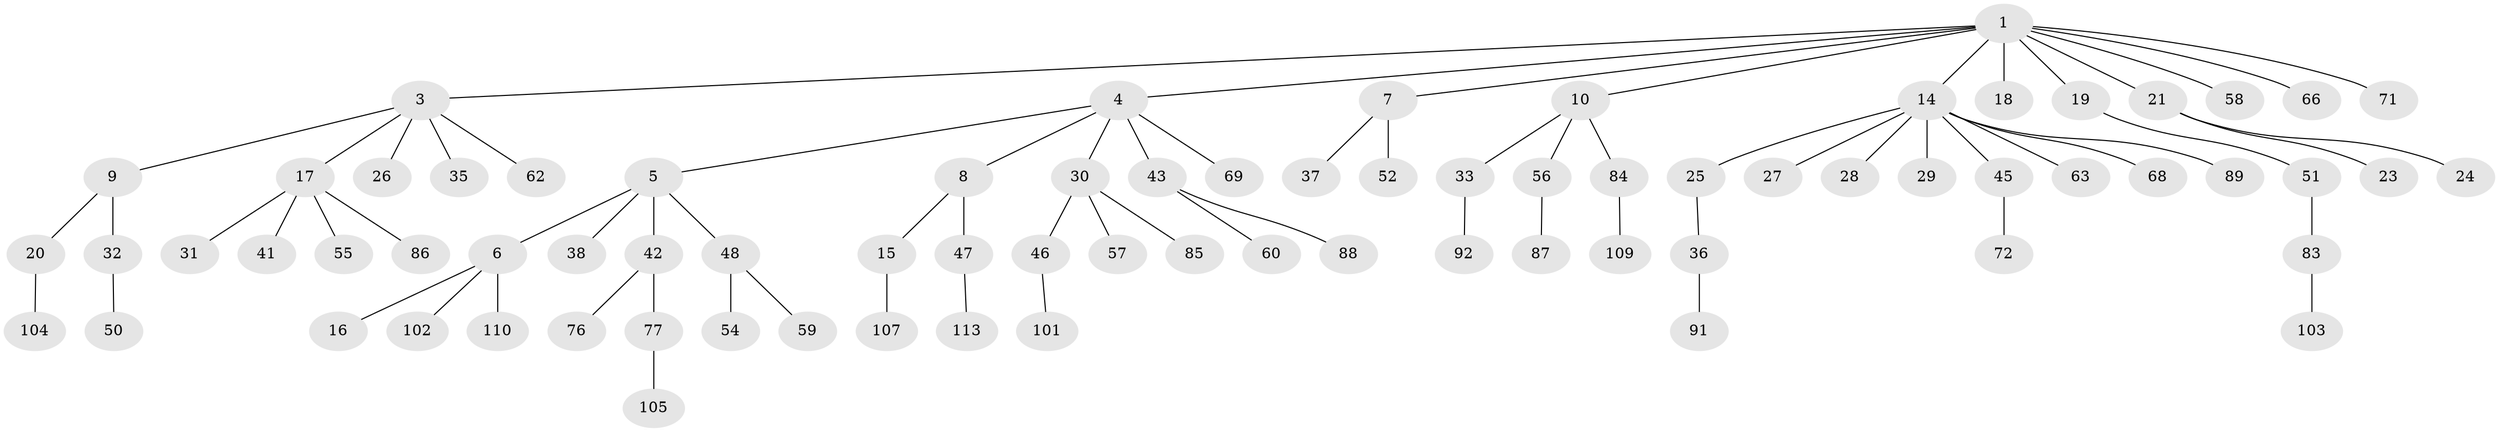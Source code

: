 // original degree distribution, {7: 0.008771929824561403, 6: 0.043859649122807015, 4: 0.03508771929824561, 3: 0.10526315789473684, 5: 0.02631578947368421, 1: 0.49122807017543857, 2: 0.2894736842105263}
// Generated by graph-tools (version 1.1) at 2025/11/02/27/25 16:11:26]
// undirected, 76 vertices, 75 edges
graph export_dot {
graph [start="1"]
  node [color=gray90,style=filled];
  1 [super="+2"];
  3 [super="+39"];
  4 [super="+12"];
  5 [super="+11"];
  6 [super="+80"];
  7;
  8 [super="+114"];
  9 [super="+13"];
  10 [super="+112"];
  14 [super="+22"];
  15 [super="+97"];
  16 [super="+74"];
  17 [super="+70"];
  18;
  19;
  20;
  21;
  23;
  24 [super="+40"];
  25;
  26;
  27 [super="+49"];
  28 [super="+53"];
  29 [super="+44"];
  30 [super="+34"];
  31;
  32;
  33 [super="+78"];
  35;
  36 [super="+99"];
  37;
  38;
  41;
  42 [super="+61"];
  43;
  45 [super="+73"];
  46 [super="+98"];
  47 [super="+95"];
  48 [super="+82"];
  50 [super="+93"];
  51 [super="+81"];
  52 [super="+111"];
  54 [super="+65"];
  55;
  56 [super="+90"];
  57 [super="+67"];
  58 [super="+106"];
  59 [super="+94"];
  60;
  62;
  63 [super="+64"];
  66;
  68;
  69 [super="+75"];
  71;
  72;
  76;
  77 [super="+79"];
  83;
  84;
  85 [super="+108"];
  86;
  87;
  88 [super="+96"];
  89;
  91;
  92 [super="+100"];
  101;
  102;
  103;
  104;
  105;
  107;
  109;
  110;
  113;
  1 -- 4;
  1 -- 10;
  1 -- 14;
  1 -- 19;
  1 -- 58;
  1 -- 71;
  1 -- 66;
  1 -- 3;
  1 -- 18;
  1 -- 21;
  1 -- 7;
  3 -- 9;
  3 -- 17;
  3 -- 26;
  3 -- 35;
  3 -- 62;
  4 -- 5;
  4 -- 8;
  4 -- 30;
  4 -- 43;
  4 -- 69;
  5 -- 6;
  5 -- 38;
  5 -- 42;
  5 -- 48;
  6 -- 16;
  6 -- 110;
  6 -- 102;
  7 -- 37;
  7 -- 52;
  8 -- 15;
  8 -- 47;
  9 -- 20;
  9 -- 32;
  10 -- 33;
  10 -- 56;
  10 -- 84;
  14 -- 25;
  14 -- 28;
  14 -- 45;
  14 -- 63;
  14 -- 68;
  14 -- 89;
  14 -- 27;
  14 -- 29;
  15 -- 107;
  17 -- 31;
  17 -- 41;
  17 -- 55;
  17 -- 86;
  19 -- 51;
  20 -- 104;
  21 -- 23;
  21 -- 24;
  25 -- 36;
  30 -- 57;
  30 -- 46;
  30 -- 85;
  32 -- 50;
  33 -- 92;
  36 -- 91;
  42 -- 76;
  42 -- 77;
  43 -- 60;
  43 -- 88;
  45 -- 72;
  46 -- 101;
  47 -- 113;
  48 -- 54;
  48 -- 59;
  51 -- 83;
  56 -- 87;
  77 -- 105;
  83 -- 103;
  84 -- 109;
}
